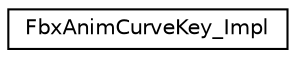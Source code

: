 digraph "クラス階層図"
{
  edge [fontname="Helvetica",fontsize="10",labelfontname="Helvetica",labelfontsize="10"];
  node [fontname="Helvetica",fontsize="10",shape=record];
  rankdir="LR";
  Node0 [label="FbxAnimCurveKey_Impl",height=0.2,width=0.4,color="black", fillcolor="white", style="filled",URL="$class_fbx_anim_curve_key___impl.html"];
}
